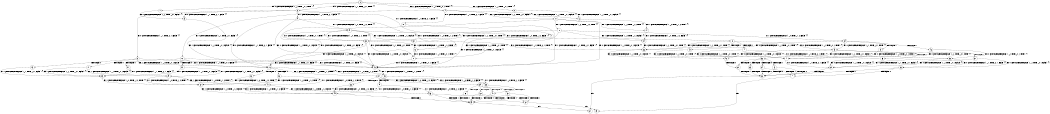 digraph BCG {
size = "7, 10.5";
center = TRUE;
node [shape = circle];
0 [peripheries = 2];
0 -> 1 [label = "EX !0 !ATOMIC_EXCH_BRANCH (1, +1, TRUE, +0, 1, TRUE) !{}"];
0 -> 2 [label = "EX !1 !ATOMIC_EXCH_BRANCH (1, +1, TRUE, +0, 1, TRUE) !{}"];
0 -> 3 [label = "EX !0 !ATOMIC_EXCH_BRANCH (1, +1, TRUE, +0, 1, TRUE) !{}"];
0 -> 4 [label = "EX !1 !ATOMIC_EXCH_BRANCH (1, +1, TRUE, +0, 1, TRUE) !{}"];
1 -> 5 [label = "EX !0 !ATOMIC_EXCH_BRANCH (1, +1, TRUE, +0, 1, FALSE) !{}"];
2 -> 6 [label = "EX !1 !ATOMIC_EXCH_BRANCH (1, +1, TRUE, +0, 1, FALSE) !{}"];
3 -> 5 [label = "EX !0 !ATOMIC_EXCH_BRANCH (1, +1, TRUE, +0, 1, FALSE) !{}"];
3 -> 7 [label = "EX !1 !ATOMIC_EXCH_BRANCH (1, +1, TRUE, +0, 1, FALSE) !{}"];
3 -> 8 [label = "EX !0 !ATOMIC_EXCH_BRANCH (1, +1, TRUE, +0, 1, FALSE) !{}"];
3 -> 9 [label = "EX !1 !ATOMIC_EXCH_BRANCH (1, +1, TRUE, +0, 1, FALSE) !{}"];
4 -> 6 [label = "EX !1 !ATOMIC_EXCH_BRANCH (1, +1, TRUE, +0, 1, FALSE) !{}"];
4 -> 10 [label = "EX !0 !ATOMIC_EXCH_BRANCH (1, +1, TRUE, +0, 1, FALSE) !{}"];
4 -> 11 [label = "EX !1 !ATOMIC_EXCH_BRANCH (1, +1, TRUE, +0, 1, FALSE) !{}"];
4 -> 12 [label = "EX !0 !ATOMIC_EXCH_BRANCH (1, +1, TRUE, +0, 1, FALSE) !{}"];
5 -> 13 [label = "EX !1 !ATOMIC_EXCH_BRANCH (1, +1, TRUE, +0, 1, FALSE) !{}"];
6 -> 14 [label = "EX !1 !ATOMIC_EXCH_BRANCH (1, +0, TRUE, +1, 2, TRUE) !{}"];
7 -> 13 [label = "EX !0 !ATOMIC_EXCH_BRANCH (1, +1, TRUE, +0, 1, FALSE) !{}"];
8 -> 13 [label = "EX !1 !ATOMIC_EXCH_BRANCH (1, +1, TRUE, +0, 1, FALSE) !{}"];
8 -> 15 [label = "TERMINATE !0"];
8 -> 16 [label = "EX !1 !ATOMIC_EXCH_BRANCH (1, +1, TRUE, +0, 1, FALSE) !{}"];
8 -> 17 [label = "TERMINATE !0"];
9 -> 13 [label = "EX !0 !ATOMIC_EXCH_BRANCH (1, +1, TRUE, +0, 1, FALSE) !{}"];
9 -> 18 [label = "EX !1 !ATOMIC_EXCH_BRANCH (1, +0, TRUE, +1, 2, TRUE) !{}"];
9 -> 16 [label = "EX !0 !ATOMIC_EXCH_BRANCH (1, +1, TRUE, +0, 1, FALSE) !{}"];
9 -> 19 [label = "EX !1 !ATOMIC_EXCH_BRANCH (1, +0, TRUE, +1, 2, TRUE) !{}"];
10 -> 13 [label = "EX !1 !ATOMIC_EXCH_BRANCH (1, +1, TRUE, +0, 1, FALSE) !{}"];
11 -> 14 [label = "EX !1 !ATOMIC_EXCH_BRANCH (1, +0, TRUE, +1, 2, TRUE) !{}"];
11 -> 13 [label = "EX !0 !ATOMIC_EXCH_BRANCH (1, +1, TRUE, +0, 1, FALSE) !{}"];
11 -> 20 [label = "EX !1 !ATOMIC_EXCH_BRANCH (1, +0, TRUE, +1, 2, TRUE) !{}"];
11 -> 16 [label = "EX !0 !ATOMIC_EXCH_BRANCH (1, +1, TRUE, +0, 1, FALSE) !{}"];
12 -> 13 [label = "EX !1 !ATOMIC_EXCH_BRANCH (1, +1, TRUE, +0, 1, FALSE) !{}"];
12 -> 21 [label = "TERMINATE !0"];
12 -> 16 [label = "EX !1 !ATOMIC_EXCH_BRANCH (1, +1, TRUE, +0, 1, FALSE) !{}"];
12 -> 22 [label = "TERMINATE !0"];
13 -> 23 [label = "EX !1 !ATOMIC_EXCH_BRANCH (1, +0, TRUE, +1, 2, TRUE) !{}"];
14 -> 24 [label = "EX !1 !ATOMIC_EXCH_BRANCH (1, +0, TRUE, +1, 2, FALSE) !{}"];
15 -> 25 [label = "EX !1 !ATOMIC_EXCH_BRANCH (1, +1, TRUE, +0, 1, FALSE) !{}"];
16 -> 23 [label = "EX !1 !ATOMIC_EXCH_BRANCH (1, +0, TRUE, +1, 2, TRUE) !{}"];
16 -> 26 [label = "TERMINATE !0"];
16 -> 27 [label = "EX !1 !ATOMIC_EXCH_BRANCH (1, +0, TRUE, +1, 2, TRUE) !{}"];
16 -> 28 [label = "TERMINATE !0"];
17 -> 25 [label = "EX !1 !ATOMIC_EXCH_BRANCH (1, +1, TRUE, +0, 1, FALSE) !{}"];
17 -> 29 [label = "EX !1 !ATOMIC_EXCH_BRANCH (1, +1, TRUE, +0, 1, FALSE) !{}"];
18 -> 30 [label = "EX !0 !ATOMIC_EXCH_BRANCH (1, +1, TRUE, +0, 1, TRUE) !{}"];
19 -> 30 [label = "EX !0 !ATOMIC_EXCH_BRANCH (1, +1, TRUE, +0, 1, TRUE) !{}"];
19 -> 31 [label = "EX !1 !ATOMIC_EXCH_BRANCH (1, +0, TRUE, +1, 2, FALSE) !{}"];
19 -> 32 [label = "EX !0 !ATOMIC_EXCH_BRANCH (1, +1, TRUE, +0, 1, TRUE) !{}"];
19 -> 33 [label = "EX !1 !ATOMIC_EXCH_BRANCH (1, +0, TRUE, +1, 2, FALSE) !{}"];
20 -> 24 [label = "EX !1 !ATOMIC_EXCH_BRANCH (1, +0, TRUE, +1, 2, FALSE) !{}"];
20 -> 30 [label = "EX !0 !ATOMIC_EXCH_BRANCH (1, +1, TRUE, +0, 1, TRUE) !{}"];
20 -> 34 [label = "EX !1 !ATOMIC_EXCH_BRANCH (1, +0, TRUE, +1, 2, FALSE) !{}"];
20 -> 32 [label = "EX !0 !ATOMIC_EXCH_BRANCH (1, +1, TRUE, +0, 1, TRUE) !{}"];
21 -> 25 [label = "EX !1 !ATOMIC_EXCH_BRANCH (1, +1, TRUE, +0, 1, FALSE) !{}"];
22 -> 25 [label = "EX !1 !ATOMIC_EXCH_BRANCH (1, +1, TRUE, +0, 1, FALSE) !{}"];
22 -> 29 [label = "EX !1 !ATOMIC_EXCH_BRANCH (1, +1, TRUE, +0, 1, FALSE) !{}"];
23 -> 35 [label = "EX !1 !ATOMIC_EXCH_BRANCH (1, +0, TRUE, +1, 2, FALSE) !{}"];
24 -> 36 [label = "EX !0 !ATOMIC_EXCH_BRANCH (1, +1, TRUE, +0, 1, TRUE) !{}"];
25 -> 37 [label = "EX !1 !ATOMIC_EXCH_BRANCH (1, +0, TRUE, +1, 2, TRUE) !{}"];
26 -> 37 [label = "EX !1 !ATOMIC_EXCH_BRANCH (1, +0, TRUE, +1, 2, TRUE) !{}"];
27 -> 35 [label = "EX !1 !ATOMIC_EXCH_BRANCH (1, +0, TRUE, +1, 2, FALSE) !{}"];
27 -> 38 [label = "TERMINATE !0"];
27 -> 39 [label = "EX !1 !ATOMIC_EXCH_BRANCH (1, +0, TRUE, +1, 2, FALSE) !{}"];
27 -> 40 [label = "TERMINATE !0"];
28 -> 37 [label = "EX !1 !ATOMIC_EXCH_BRANCH (1, +0, TRUE, +1, 2, TRUE) !{}"];
28 -> 41 [label = "EX !1 !ATOMIC_EXCH_BRANCH (1, +0, TRUE, +1, 2, TRUE) !{}"];
29 -> 37 [label = "EX !1 !ATOMIC_EXCH_BRANCH (1, +0, TRUE, +1, 2, TRUE) !{}"];
29 -> 41 [label = "EX !1 !ATOMIC_EXCH_BRANCH (1, +0, TRUE, +1, 2, TRUE) !{}"];
30 -> 13 [label = "EX !0 !ATOMIC_EXCH_BRANCH (1, +1, TRUE, +0, 1, FALSE) !{}"];
31 -> 36 [label = "EX !0 !ATOMIC_EXCH_BRANCH (1, +1, TRUE, +0, 1, TRUE) !{}"];
32 -> 13 [label = "EX !0 !ATOMIC_EXCH_BRANCH (1, +1, TRUE, +0, 1, FALSE) !{}"];
32 -> 18 [label = "EX !1 !ATOMIC_EXCH_BRANCH (1, +0, TRUE, +1, 2, TRUE) !{}"];
32 -> 16 [label = "EX !0 !ATOMIC_EXCH_BRANCH (1, +1, TRUE, +0, 1, FALSE) !{}"];
32 -> 19 [label = "EX !1 !ATOMIC_EXCH_BRANCH (1, +0, TRUE, +1, 2, TRUE) !{}"];
33 -> 36 [label = "EX !0 !ATOMIC_EXCH_BRANCH (1, +1, TRUE, +0, 1, TRUE) !{}"];
33 -> 42 [label = "TERMINATE !1"];
33 -> 43 [label = "EX !0 !ATOMIC_EXCH_BRANCH (1, +1, TRUE, +0, 1, TRUE) !{}"];
33 -> 44 [label = "TERMINATE !1"];
34 -> 36 [label = "EX !0 !ATOMIC_EXCH_BRANCH (1, +1, TRUE, +0, 1, TRUE) !{}"];
34 -> 45 [label = "TERMINATE !1"];
34 -> 43 [label = "EX !0 !ATOMIC_EXCH_BRANCH (1, +1, TRUE, +0, 1, TRUE) !{}"];
34 -> 46 [label = "TERMINATE !1"];
35 -> 47 [label = "TERMINATE !0"];
36 -> 48 [label = "EX !0 !ATOMIC_EXCH_BRANCH (1, +1, TRUE, +0, 1, FALSE) !{}"];
37 -> 49 [label = "EX !1 !ATOMIC_EXCH_BRANCH (1, +0, TRUE, +1, 2, FALSE) !{}"];
38 -> 49 [label = "EX !1 !ATOMIC_EXCH_BRANCH (1, +0, TRUE, +1, 2, FALSE) !{}"];
39 -> 47 [label = "TERMINATE !0"];
39 -> 50 [label = "TERMINATE !1"];
39 -> 51 [label = "TERMINATE !0"];
39 -> 52 [label = "TERMINATE !1"];
40 -> 49 [label = "EX !1 !ATOMIC_EXCH_BRANCH (1, +0, TRUE, +1, 2, FALSE) !{}"];
40 -> 53 [label = "EX !1 !ATOMIC_EXCH_BRANCH (1, +0, TRUE, +1, 2, FALSE) !{}"];
41 -> 49 [label = "EX !1 !ATOMIC_EXCH_BRANCH (1, +0, TRUE, +1, 2, FALSE) !{}"];
41 -> 53 [label = "EX !1 !ATOMIC_EXCH_BRANCH (1, +0, TRUE, +1, 2, FALSE) !{}"];
42 -> 54 [label = "EX !0 !ATOMIC_EXCH_BRANCH (1, +1, TRUE, +0, 1, TRUE) !{}"];
43 -> 48 [label = "EX !0 !ATOMIC_EXCH_BRANCH (1, +1, TRUE, +0, 1, FALSE) !{}"];
43 -> 55 [label = "TERMINATE !1"];
43 -> 56 [label = "EX !0 !ATOMIC_EXCH_BRANCH (1, +1, TRUE, +0, 1, FALSE) !{}"];
43 -> 57 [label = "TERMINATE !1"];
44 -> 54 [label = "EX !0 !ATOMIC_EXCH_BRANCH (1, +1, TRUE, +0, 1, TRUE) !{}"];
44 -> 58 [label = "EX !0 !ATOMIC_EXCH_BRANCH (1, +1, TRUE, +0, 1, TRUE) !{}"];
45 -> 54 [label = "EX !0 !ATOMIC_EXCH_BRANCH (1, +1, TRUE, +0, 1, TRUE) !{}"];
46 -> 54 [label = "EX !0 !ATOMIC_EXCH_BRANCH (1, +1, TRUE, +0, 1, TRUE) !{}"];
46 -> 58 [label = "EX !0 !ATOMIC_EXCH_BRANCH (1, +1, TRUE, +0, 1, TRUE) !{}"];
47 -> 59 [label = "TERMINATE !1"];
48 -> 60 [label = "TERMINATE !0"];
49 -> 59 [label = "TERMINATE !1"];
50 -> 59 [label = "TERMINATE !0"];
51 -> 59 [label = "TERMINATE !1"];
51 -> 61 [label = "TERMINATE !1"];
52 -> 59 [label = "TERMINATE !0"];
52 -> 61 [label = "TERMINATE !0"];
53 -> 59 [label = "TERMINATE !1"];
53 -> 61 [label = "TERMINATE !1"];
54 -> 62 [label = "EX !0 !ATOMIC_EXCH_BRANCH (1, +1, TRUE, +0, 1, FALSE) !{}"];
55 -> 62 [label = "EX !0 !ATOMIC_EXCH_BRANCH (1, +1, TRUE, +0, 1, FALSE) !{}"];
56 -> 60 [label = "TERMINATE !0"];
56 -> 63 [label = "TERMINATE !1"];
56 -> 64 [label = "TERMINATE !0"];
56 -> 65 [label = "TERMINATE !1"];
57 -> 62 [label = "EX !0 !ATOMIC_EXCH_BRANCH (1, +1, TRUE, +0, 1, FALSE) !{}"];
57 -> 66 [label = "EX !0 !ATOMIC_EXCH_BRANCH (1, +1, TRUE, +0, 1, FALSE) !{}"];
58 -> 62 [label = "EX !0 !ATOMIC_EXCH_BRANCH (1, +1, TRUE, +0, 1, FALSE) !{}"];
58 -> 66 [label = "EX !0 !ATOMIC_EXCH_BRANCH (1, +1, TRUE, +0, 1, FALSE) !{}"];
59 -> 67 [label = "exit"];
60 -> 68 [label = "TERMINATE !1"];
61 -> 69 [label = "exit"];
62 -> 68 [label = "TERMINATE !0"];
63 -> 68 [label = "TERMINATE !0"];
64 -> 68 [label = "TERMINATE !1"];
64 -> 70 [label = "TERMINATE !1"];
65 -> 68 [label = "TERMINATE !0"];
65 -> 70 [label = "TERMINATE !0"];
66 -> 68 [label = "TERMINATE !0"];
66 -> 70 [label = "TERMINATE !0"];
68 -> 67 [label = "exit"];
70 -> 69 [label = "exit"];
}
